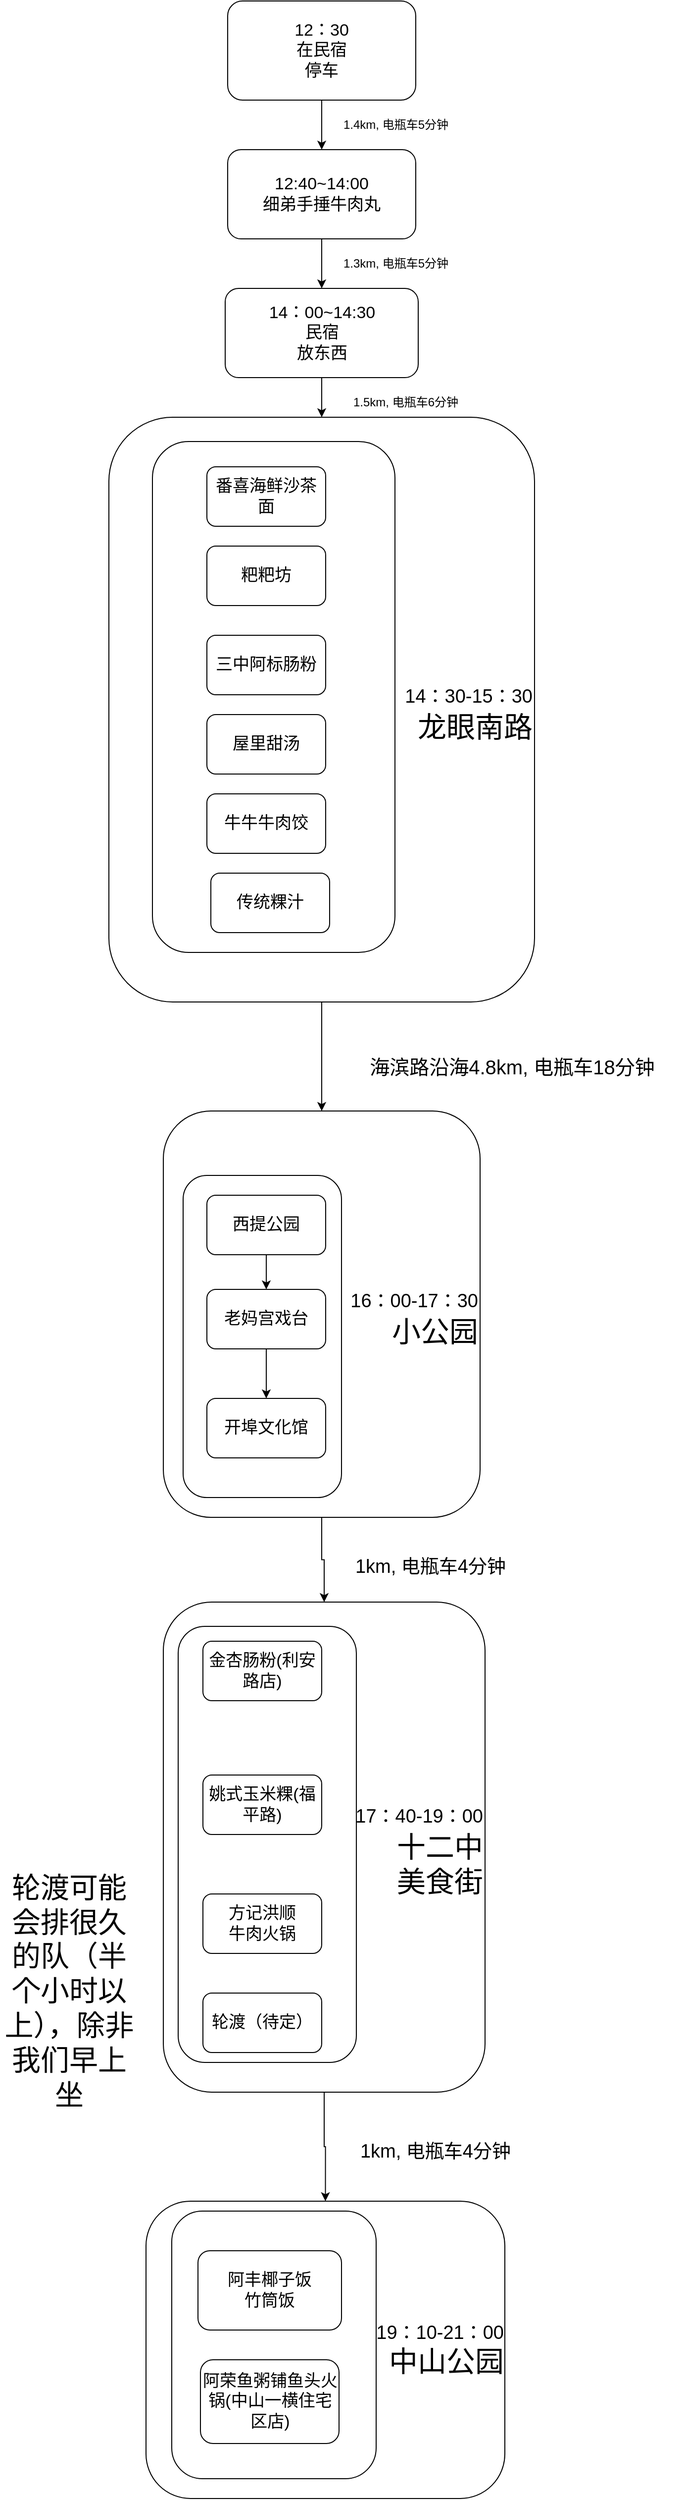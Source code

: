 <mxfile version="22.0.1" type="github">
  <diagram name="第 1 页" id="EQfGSvJC3iK6o-r2QsR9">
    <mxGraphModel dx="2384" dy="1347" grid="1" gridSize="10" guides="1" tooltips="1" connect="1" arrows="1" fold="1" page="1" pageScale="1" pageWidth="827" pageHeight="1169" math="0" shadow="0">
      <root>
        <mxCell id="0" />
        <mxCell id="1" parent="0" />
        <mxCell id="Vg29WNHCviliCaulk4M8-43" value="&lt;font style=&quot;border-color: var(--border-color); font-size: 19px;&quot;&gt;19：10-21：00&lt;br style=&quot;border-color: var(--border-color);&quot;&gt;&lt;/font&gt;&lt;span style=&quot;font-size: 29px;&quot;&gt;中山公园&lt;/span&gt;" style="rounded=1;whiteSpace=wrap;html=1;align=right;" vertex="1" parent="1">
          <mxGeometry x="227.5" y="2630" width="362.5" height="300" as="geometry" />
        </mxCell>
        <mxCell id="Vg29WNHCviliCaulk4M8-47" value="" style="rounded=1;whiteSpace=wrap;html=1;" vertex="1" parent="1">
          <mxGeometry x="253.5" y="2640" width="206.5" height="270" as="geometry" />
        </mxCell>
        <mxCell id="Vg29WNHCviliCaulk4M8-54" style="edgeStyle=orthogonalEdgeStyle;rounded=0;orthogonalLoop=1;jettySize=auto;html=1;entryX=0.5;entryY=0;entryDx=0;entryDy=0;" edge="1" parent="1" source="Vg29WNHCviliCaulk4M8-36" target="Vg29WNHCviliCaulk4M8-43">
          <mxGeometry relative="1" as="geometry" />
        </mxCell>
        <mxCell id="Vg29WNHCviliCaulk4M8-36" value="&lt;font style=&quot;font-size: 19px;&quot;&gt;17：40-19：00&lt;br&gt;&lt;/font&gt;十二中&lt;br&gt;美食街" style="rounded=1;whiteSpace=wrap;html=1;align=right;fontSize=29;" vertex="1" parent="1">
          <mxGeometry x="245" y="2025.5" width="325" height="494.5" as="geometry" />
        </mxCell>
        <mxCell id="Vg29WNHCviliCaulk4M8-42" style="edgeStyle=orthogonalEdgeStyle;rounded=0;orthogonalLoop=1;jettySize=auto;html=1;entryX=0.5;entryY=0;entryDx=0;entryDy=0;" edge="1" parent="1" source="Vg29WNHCviliCaulk4M8-24" target="Vg29WNHCviliCaulk4M8-36">
          <mxGeometry relative="1" as="geometry" />
        </mxCell>
        <mxCell id="Vg29WNHCviliCaulk4M8-24" value="&lt;font style=&quot;font-size: 19px;&quot;&gt;16：00-17：30&lt;br&gt;&lt;/font&gt;小公园" style="rounded=1;whiteSpace=wrap;html=1;align=right;fontSize=29;" vertex="1" parent="1">
          <mxGeometry x="245" y="1530" width="320" height="410" as="geometry" />
        </mxCell>
        <mxCell id="Vg29WNHCviliCaulk4M8-3" style="edgeStyle=orthogonalEdgeStyle;rounded=0;orthogonalLoop=1;jettySize=auto;html=1;entryX=0.5;entryY=0;entryDx=0;entryDy=0;" edge="1" parent="1" source="Vg29WNHCviliCaulk4M8-1" target="Vg29WNHCviliCaulk4M8-2">
          <mxGeometry relative="1" as="geometry" />
        </mxCell>
        <mxCell id="Vg29WNHCviliCaulk4M8-1" value="12：30&lt;br&gt;在民宿&lt;br&gt;停车" style="rounded=1;whiteSpace=wrap;html=1;fontSize=17;" vertex="1" parent="1">
          <mxGeometry x="310" y="410" width="190" height="100" as="geometry" />
        </mxCell>
        <mxCell id="Vg29WNHCviliCaulk4M8-6" style="edgeStyle=orthogonalEdgeStyle;rounded=0;orthogonalLoop=1;jettySize=auto;html=1;entryX=0.5;entryY=0;entryDx=0;entryDy=0;" edge="1" parent="1" source="Vg29WNHCviliCaulk4M8-2" target="Vg29WNHCviliCaulk4M8-5">
          <mxGeometry relative="1" as="geometry" />
        </mxCell>
        <mxCell id="Vg29WNHCviliCaulk4M8-2" value="12:40~14:00&lt;br&gt;细弟手捶牛肉丸" style="rounded=1;whiteSpace=wrap;html=1;fontSize=17;" vertex="1" parent="1">
          <mxGeometry x="310" y="560" width="190" height="90" as="geometry" />
        </mxCell>
        <mxCell id="Vg29WNHCviliCaulk4M8-4" value="1.4km, 电瓶车5分钟" style="text;html=1;strokeColor=none;fillColor=none;align=center;verticalAlign=middle;whiteSpace=wrap;rounded=0;" vertex="1" parent="1">
          <mxGeometry x="410" y="520" width="140" height="30" as="geometry" />
        </mxCell>
        <mxCell id="Vg29WNHCviliCaulk4M8-18" style="edgeStyle=orthogonalEdgeStyle;rounded=0;orthogonalLoop=1;jettySize=auto;html=1;" edge="1" parent="1" source="Vg29WNHCviliCaulk4M8-5" target="Vg29WNHCviliCaulk4M8-10">
          <mxGeometry relative="1" as="geometry" />
        </mxCell>
        <mxCell id="Vg29WNHCviliCaulk4M8-5" value="14：00~14:30&lt;br style=&quot;border-color: var(--border-color);&quot;&gt;民宿&lt;br style=&quot;border-color: var(--border-color);&quot;&gt;放东西" style="rounded=1;whiteSpace=wrap;html=1;fontSize=17;" vertex="1" parent="1">
          <mxGeometry x="307.5" y="700" width="195" height="90" as="geometry" />
        </mxCell>
        <mxCell id="Vg29WNHCviliCaulk4M8-7" value="1.3km, 电瓶车5分钟" style="text;html=1;strokeColor=none;fillColor=none;align=center;verticalAlign=middle;whiteSpace=wrap;rounded=0;" vertex="1" parent="1">
          <mxGeometry x="410" y="660" width="140" height="30" as="geometry" />
        </mxCell>
        <mxCell id="Vg29WNHCviliCaulk4M8-27" style="edgeStyle=orthogonalEdgeStyle;rounded=0;orthogonalLoop=1;jettySize=auto;html=1;entryX=0.5;entryY=0;entryDx=0;entryDy=0;" edge="1" parent="1" source="Vg29WNHCviliCaulk4M8-10" target="Vg29WNHCviliCaulk4M8-24">
          <mxGeometry relative="1" as="geometry" />
        </mxCell>
        <mxCell id="Vg29WNHCviliCaulk4M8-10" value="&lt;font style=&quot;font-size: 19px;&quot;&gt;14：30-15：30&lt;br&gt;&lt;/font&gt;龙眼南路" style="rounded=1;whiteSpace=wrap;html=1;align=right;fontSize=29;" vertex="1" parent="1">
          <mxGeometry x="190" y="830" width="430" height="590" as="geometry" />
        </mxCell>
        <mxCell id="Vg29WNHCviliCaulk4M8-11" value="" style="rounded=1;whiteSpace=wrap;html=1;" vertex="1" parent="1">
          <mxGeometry x="234" y="854.5" width="245" height="515.5" as="geometry" />
        </mxCell>
        <mxCell id="Vg29WNHCviliCaulk4M8-12" value="三中阿标肠粉" style="rounded=1;whiteSpace=wrap;html=1;fontSize=17;" vertex="1" parent="1">
          <mxGeometry x="289" y="1050" width="120" height="60" as="geometry" />
        </mxCell>
        <mxCell id="Vg29WNHCviliCaulk4M8-13" value="屋里甜汤" style="rounded=1;whiteSpace=wrap;html=1;fontSize=17;" vertex="1" parent="1">
          <mxGeometry x="289" y="1130" width="120" height="60" as="geometry" />
        </mxCell>
        <mxCell id="Vg29WNHCviliCaulk4M8-14" value="粑粑坊" style="rounded=1;whiteSpace=wrap;html=1;fontSize=17;" vertex="1" parent="1">
          <mxGeometry x="289" y="960" width="120" height="60" as="geometry" />
        </mxCell>
        <mxCell id="Vg29WNHCviliCaulk4M8-15" value="牛牛牛肉饺" style="rounded=1;whiteSpace=wrap;html=1;fontSize=17;" vertex="1" parent="1">
          <mxGeometry x="289" y="1210" width="120" height="60" as="geometry" />
        </mxCell>
        <mxCell id="Vg29WNHCviliCaulk4M8-16" value="番喜海鲜沙茶面" style="rounded=1;whiteSpace=wrap;html=1;fontSize=17;" vertex="1" parent="1">
          <mxGeometry x="289" y="880" width="120" height="60" as="geometry" />
        </mxCell>
        <mxCell id="Vg29WNHCviliCaulk4M8-17" value="传统粿汁" style="rounded=1;whiteSpace=wrap;html=1;fontSize=17;" vertex="1" parent="1">
          <mxGeometry x="293" y="1290" width="120" height="60" as="geometry" />
        </mxCell>
        <mxCell id="Vg29WNHCviliCaulk4M8-19" value="1.5km, 电瓶车6分钟" style="text;html=1;strokeColor=none;fillColor=none;align=center;verticalAlign=middle;whiteSpace=wrap;rounded=0;" vertex="1" parent="1">
          <mxGeometry x="420" y="800" width="140" height="30" as="geometry" />
        </mxCell>
        <mxCell id="Vg29WNHCviliCaulk4M8-20" value="" style="rounded=1;whiteSpace=wrap;html=1;" vertex="1" parent="1">
          <mxGeometry x="265" y="1595" width="160" height="325" as="geometry" />
        </mxCell>
        <mxCell id="Vg29WNHCviliCaulk4M8-25" style="edgeStyle=orthogonalEdgeStyle;rounded=0;orthogonalLoop=1;jettySize=auto;html=1;" edge="1" parent="1" source="Vg29WNHCviliCaulk4M8-21" target="Vg29WNHCviliCaulk4M8-22">
          <mxGeometry relative="1" as="geometry" />
        </mxCell>
        <mxCell id="Vg29WNHCviliCaulk4M8-21" value="&lt;font style=&quot;font-size: 17px;&quot;&gt;西提公园&lt;/font&gt;" style="rounded=1;whiteSpace=wrap;html=1;fontSize=17;" vertex="1" parent="1">
          <mxGeometry x="289" y="1615" width="120" height="60" as="geometry" />
        </mxCell>
        <mxCell id="Vg29WNHCviliCaulk4M8-26" style="edgeStyle=orthogonalEdgeStyle;rounded=0;orthogonalLoop=1;jettySize=auto;html=1;" edge="1" parent="1" source="Vg29WNHCviliCaulk4M8-22" target="Vg29WNHCviliCaulk4M8-23">
          <mxGeometry relative="1" as="geometry" />
        </mxCell>
        <mxCell id="Vg29WNHCviliCaulk4M8-22" value="老妈宫戏台" style="rounded=1;whiteSpace=wrap;html=1;fontSize=17;" vertex="1" parent="1">
          <mxGeometry x="289" y="1710" width="120" height="60" as="geometry" />
        </mxCell>
        <mxCell id="Vg29WNHCviliCaulk4M8-23" value="开埠文化馆" style="rounded=1;whiteSpace=wrap;html=1;fontSize=17;" vertex="1" parent="1">
          <mxGeometry x="289" y="1820" width="120" height="60" as="geometry" />
        </mxCell>
        <mxCell id="Vg29WNHCviliCaulk4M8-30" value="海滨路沿海4.8km, 电瓶车18分钟" style="text;html=1;strokeColor=none;fillColor=none;align=center;verticalAlign=middle;whiteSpace=wrap;rounded=0;fontSize=20;" vertex="1" parent="1">
          <mxGeometry x="425" y="1460" width="345" height="50" as="geometry" />
        </mxCell>
        <mxCell id="Vg29WNHCviliCaulk4M8-31" value="" style="rounded=1;whiteSpace=wrap;html=1;" vertex="1" parent="1">
          <mxGeometry x="260" y="2050" width="180" height="440" as="geometry" />
        </mxCell>
        <mxCell id="Vg29WNHCviliCaulk4M8-32" value="金杏肠粉(利安路店)" style="rounded=1;whiteSpace=wrap;html=1;fontSize=17;" vertex="1" parent="1">
          <mxGeometry x="285" y="2065" width="120" height="60" as="geometry" />
        </mxCell>
        <mxCell id="Vg29WNHCviliCaulk4M8-34" value="方记洪顺&lt;br&gt;牛肉火锅" style="rounded=1;whiteSpace=wrap;html=1;fontSize=17;" vertex="1" parent="1">
          <mxGeometry x="285" y="2320" width="120" height="60" as="geometry" />
        </mxCell>
        <mxCell id="Vg29WNHCviliCaulk4M8-35" value="姚式玉米粿(福平路)" style="rounded=1;whiteSpace=wrap;html=1;fontSize=17;" vertex="1" parent="1">
          <mxGeometry x="285" y="2200" width="120" height="60" as="geometry" />
        </mxCell>
        <mxCell id="Vg29WNHCviliCaulk4M8-41" value="1km, 电瓶车4分钟" style="text;html=1;strokeColor=none;fillColor=none;align=center;verticalAlign=middle;whiteSpace=wrap;rounded=0;fontSize=19;" vertex="1" parent="1">
          <mxGeometry x="420" y="1970" width="190" height="40" as="geometry" />
        </mxCell>
        <mxCell id="Vg29WNHCviliCaulk4M8-46" value="阿荣鱼粥铺鱼头火锅(中山一横住宅区店)" style="rounded=1;whiteSpace=wrap;html=1;fontSize=17;" vertex="1" parent="1">
          <mxGeometry x="282.5" y="2790" width="140" height="84.5" as="geometry" />
        </mxCell>
        <mxCell id="Vg29WNHCviliCaulk4M8-48" value="阿丰椰子饭&lt;br&gt;竹筒饭" style="rounded=1;whiteSpace=wrap;html=1;fontSize=17;" vertex="1" parent="1">
          <mxGeometry x="280" y="2680" width="145" height="80" as="geometry" />
        </mxCell>
        <mxCell id="Vg29WNHCviliCaulk4M8-49" value="轮渡（待定）" style="rounded=1;whiteSpace=wrap;html=1;fontSize=17;" vertex="1" parent="1">
          <mxGeometry x="285" y="2420" width="120" height="60" as="geometry" />
        </mxCell>
        <mxCell id="Vg29WNHCviliCaulk4M8-52" value="轮渡可能会排很久的队（半个小时以上），除非我们早上坐" style="text;html=1;strokeColor=none;fillColor=none;align=center;verticalAlign=middle;whiteSpace=wrap;rounded=0;fontSize=29;" vertex="1" parent="1">
          <mxGeometry x="80" y="2250" width="140" height="335" as="geometry" />
        </mxCell>
        <mxCell id="Vg29WNHCviliCaulk4M8-55" value="1km, 电瓶车4分钟" style="text;html=1;strokeColor=none;fillColor=none;align=center;verticalAlign=middle;whiteSpace=wrap;rounded=0;fontSize=19;" vertex="1" parent="1">
          <mxGeometry x="425" y="2560" width="190" height="40" as="geometry" />
        </mxCell>
      </root>
    </mxGraphModel>
  </diagram>
</mxfile>
